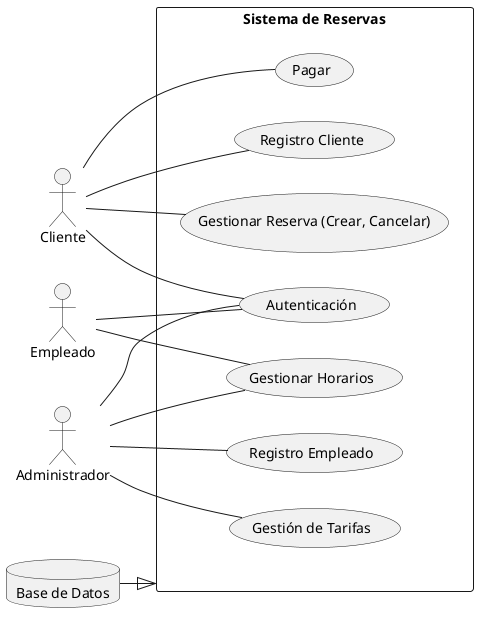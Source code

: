 @startuml
left to right direction

actor Cliente as cliente
actor Empleado as empleado
actor Administrador as administrador

database "Base de Datos" as BD

rectangle "Sistema de Reservas" {
    
    usecase "Autenticación" as autenticacion
    usecase "Registro Cliente" as registroCliente
    usecase "Registro Empleado" as registroEmpleado
    usecase "Gestión de Tarifas" as gestionarTarifas
    usecase "Gestionar Horarios" as gestionarHorarios
    usecase "Gestionar Reserva (Crear, Cancelar)" as gestionarReserva
    usecase "Pagar" as pagar

    cliente -- autenticacion
    cliente -- registroCliente
    cliente -- gestionarReserva
    cliente -- pagar

    empleado -- autenticacion
    empleado -- gestionarHorarios

    administrador -- autenticacion
    administrador -- registroEmpleado
    administrador -- gestionarTarifas
    administrador -- gestionarHorarios
}

BD --|> "Sistema de Reservas"

@enduml
